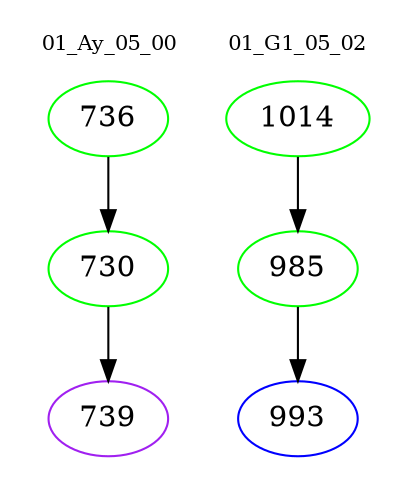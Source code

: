 digraph{
subgraph cluster_0 {
color = white
label = "01_Ay_05_00";
fontsize=10;
T0_736 [label="736", color="green"]
T0_736 -> T0_730 [color="black"]
T0_730 [label="730", color="green"]
T0_730 -> T0_739 [color="black"]
T0_739 [label="739", color="purple"]
}
subgraph cluster_1 {
color = white
label = "01_G1_05_02";
fontsize=10;
T1_1014 [label="1014", color="green"]
T1_1014 -> T1_985 [color="black"]
T1_985 [label="985", color="green"]
T1_985 -> T1_993 [color="black"]
T1_993 [label="993", color="blue"]
}
}

